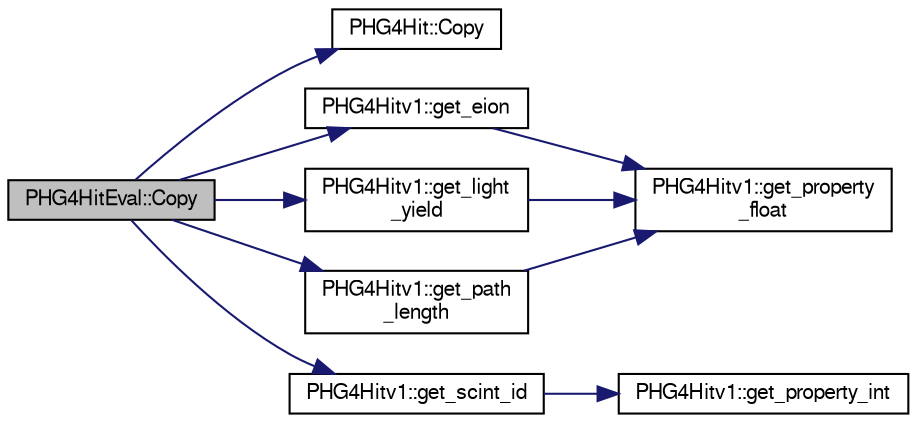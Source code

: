digraph "PHG4HitEval::Copy"
{
  bgcolor="transparent";
  edge [fontname="FreeSans",fontsize="10",labelfontname="FreeSans",labelfontsize="10"];
  node [fontname="FreeSans",fontsize="10",shape=record];
  rankdir="LR";
  Node1 [label="PHG4HitEval::Copy",height=0.2,width=0.4,color="black", fillcolor="grey75", style="filled" fontcolor="black"];
  Node1 -> Node2 [color="midnightblue",fontsize="10",style="solid",fontname="FreeSans"];
  Node2 [label="PHG4Hit::Copy",height=0.2,width=0.4,color="black",URL="$d3/d9e/classPHG4Hit.html#afa4568e5bbd539341a5532862589cdc0"];
  Node1 -> Node3 [color="midnightblue",fontsize="10",style="solid",fontname="FreeSans"];
  Node3 [label="PHG4Hitv1::get_eion",height=0.2,width=0.4,color="black",URL="$d9/d35/classPHG4Hitv1.html#a016c06256616499ff82b468d12b521d3"];
  Node3 -> Node4 [color="midnightblue",fontsize="10",style="solid",fontname="FreeSans"];
  Node4 [label="PHG4Hitv1::get_property\l_float",height=0.2,width=0.4,color="black",URL="$d9/d35/classPHG4Hitv1.html#a079234752f2ff7e428aa755a0903c9df"];
  Node1 -> Node5 [color="midnightblue",fontsize="10",style="solid",fontname="FreeSans"];
  Node5 [label="PHG4Hitv1::get_light\l_yield",height=0.2,width=0.4,color="black",URL="$d9/d35/classPHG4Hitv1.html#a57f248ad72e94947c076f4bb4c208443"];
  Node5 -> Node4 [color="midnightblue",fontsize="10",style="solid",fontname="FreeSans"];
  Node1 -> Node6 [color="midnightblue",fontsize="10",style="solid",fontname="FreeSans"];
  Node6 [label="PHG4Hitv1::get_path\l_length",height=0.2,width=0.4,color="black",URL="$d9/d35/classPHG4Hitv1.html#a75e9cb6057c265841e1151436d221f98"];
  Node6 -> Node4 [color="midnightblue",fontsize="10",style="solid",fontname="FreeSans"];
  Node1 -> Node7 [color="midnightblue",fontsize="10",style="solid",fontname="FreeSans"];
  Node7 [label="PHG4Hitv1::get_scint_id",height=0.2,width=0.4,color="black",URL="$d9/d35/classPHG4Hitv1.html#ae233b86e3a1a06b2c1427991d4c92188"];
  Node7 -> Node8 [color="midnightblue",fontsize="10",style="solid",fontname="FreeSans"];
  Node8 [label="PHG4Hitv1::get_property_int",height=0.2,width=0.4,color="black",URL="$d9/d35/classPHG4Hitv1.html#aa3da2c2af142668846df99120f319d90"];
}
